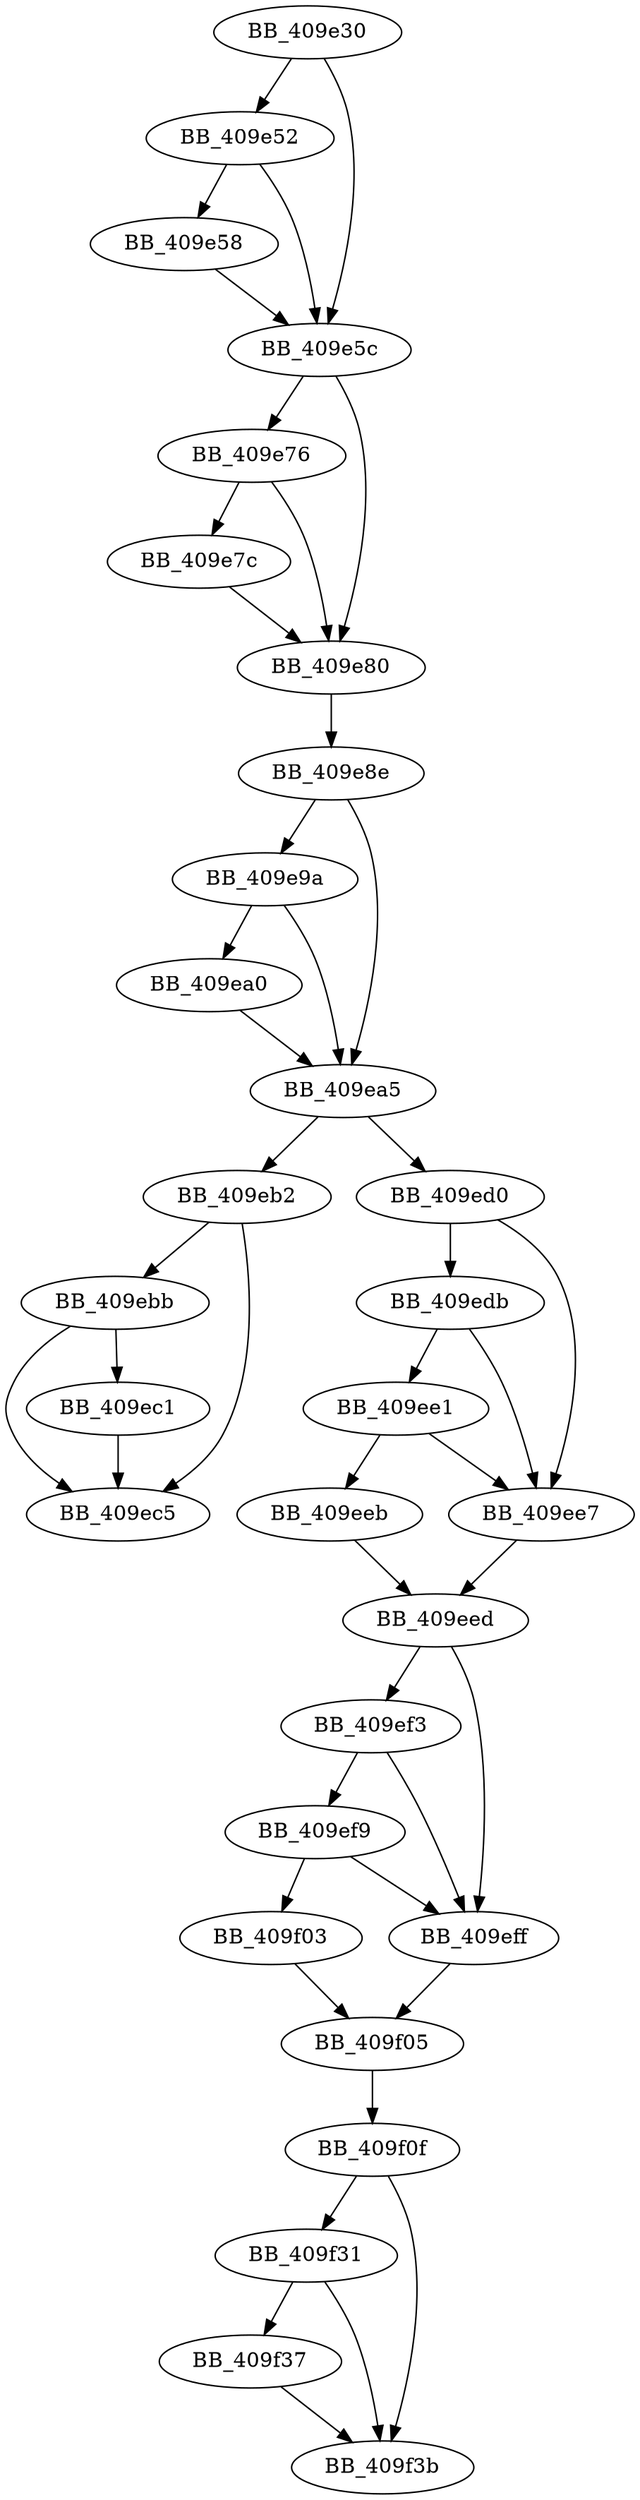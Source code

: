 DiGraph sub_409E30{
BB_409e30->BB_409e52
BB_409e30->BB_409e5c
BB_409e52->BB_409e58
BB_409e52->BB_409e5c
BB_409e58->BB_409e5c
BB_409e5c->BB_409e76
BB_409e5c->BB_409e80
BB_409e76->BB_409e7c
BB_409e76->BB_409e80
BB_409e7c->BB_409e80
BB_409e80->BB_409e8e
BB_409e8e->BB_409e9a
BB_409e8e->BB_409ea5
BB_409e9a->BB_409ea0
BB_409e9a->BB_409ea5
BB_409ea0->BB_409ea5
BB_409ea5->BB_409eb2
BB_409ea5->BB_409ed0
BB_409eb2->BB_409ebb
BB_409eb2->BB_409ec5
BB_409ebb->BB_409ec1
BB_409ebb->BB_409ec5
BB_409ec1->BB_409ec5
BB_409ed0->BB_409edb
BB_409ed0->BB_409ee7
BB_409edb->BB_409ee1
BB_409edb->BB_409ee7
BB_409ee1->BB_409ee7
BB_409ee1->BB_409eeb
BB_409ee7->BB_409eed
BB_409eeb->BB_409eed
BB_409eed->BB_409ef3
BB_409eed->BB_409eff
BB_409ef3->BB_409ef9
BB_409ef3->BB_409eff
BB_409ef9->BB_409eff
BB_409ef9->BB_409f03
BB_409eff->BB_409f05
BB_409f03->BB_409f05
BB_409f05->BB_409f0f
BB_409f0f->BB_409f31
BB_409f0f->BB_409f3b
BB_409f31->BB_409f37
BB_409f31->BB_409f3b
BB_409f37->BB_409f3b
}
